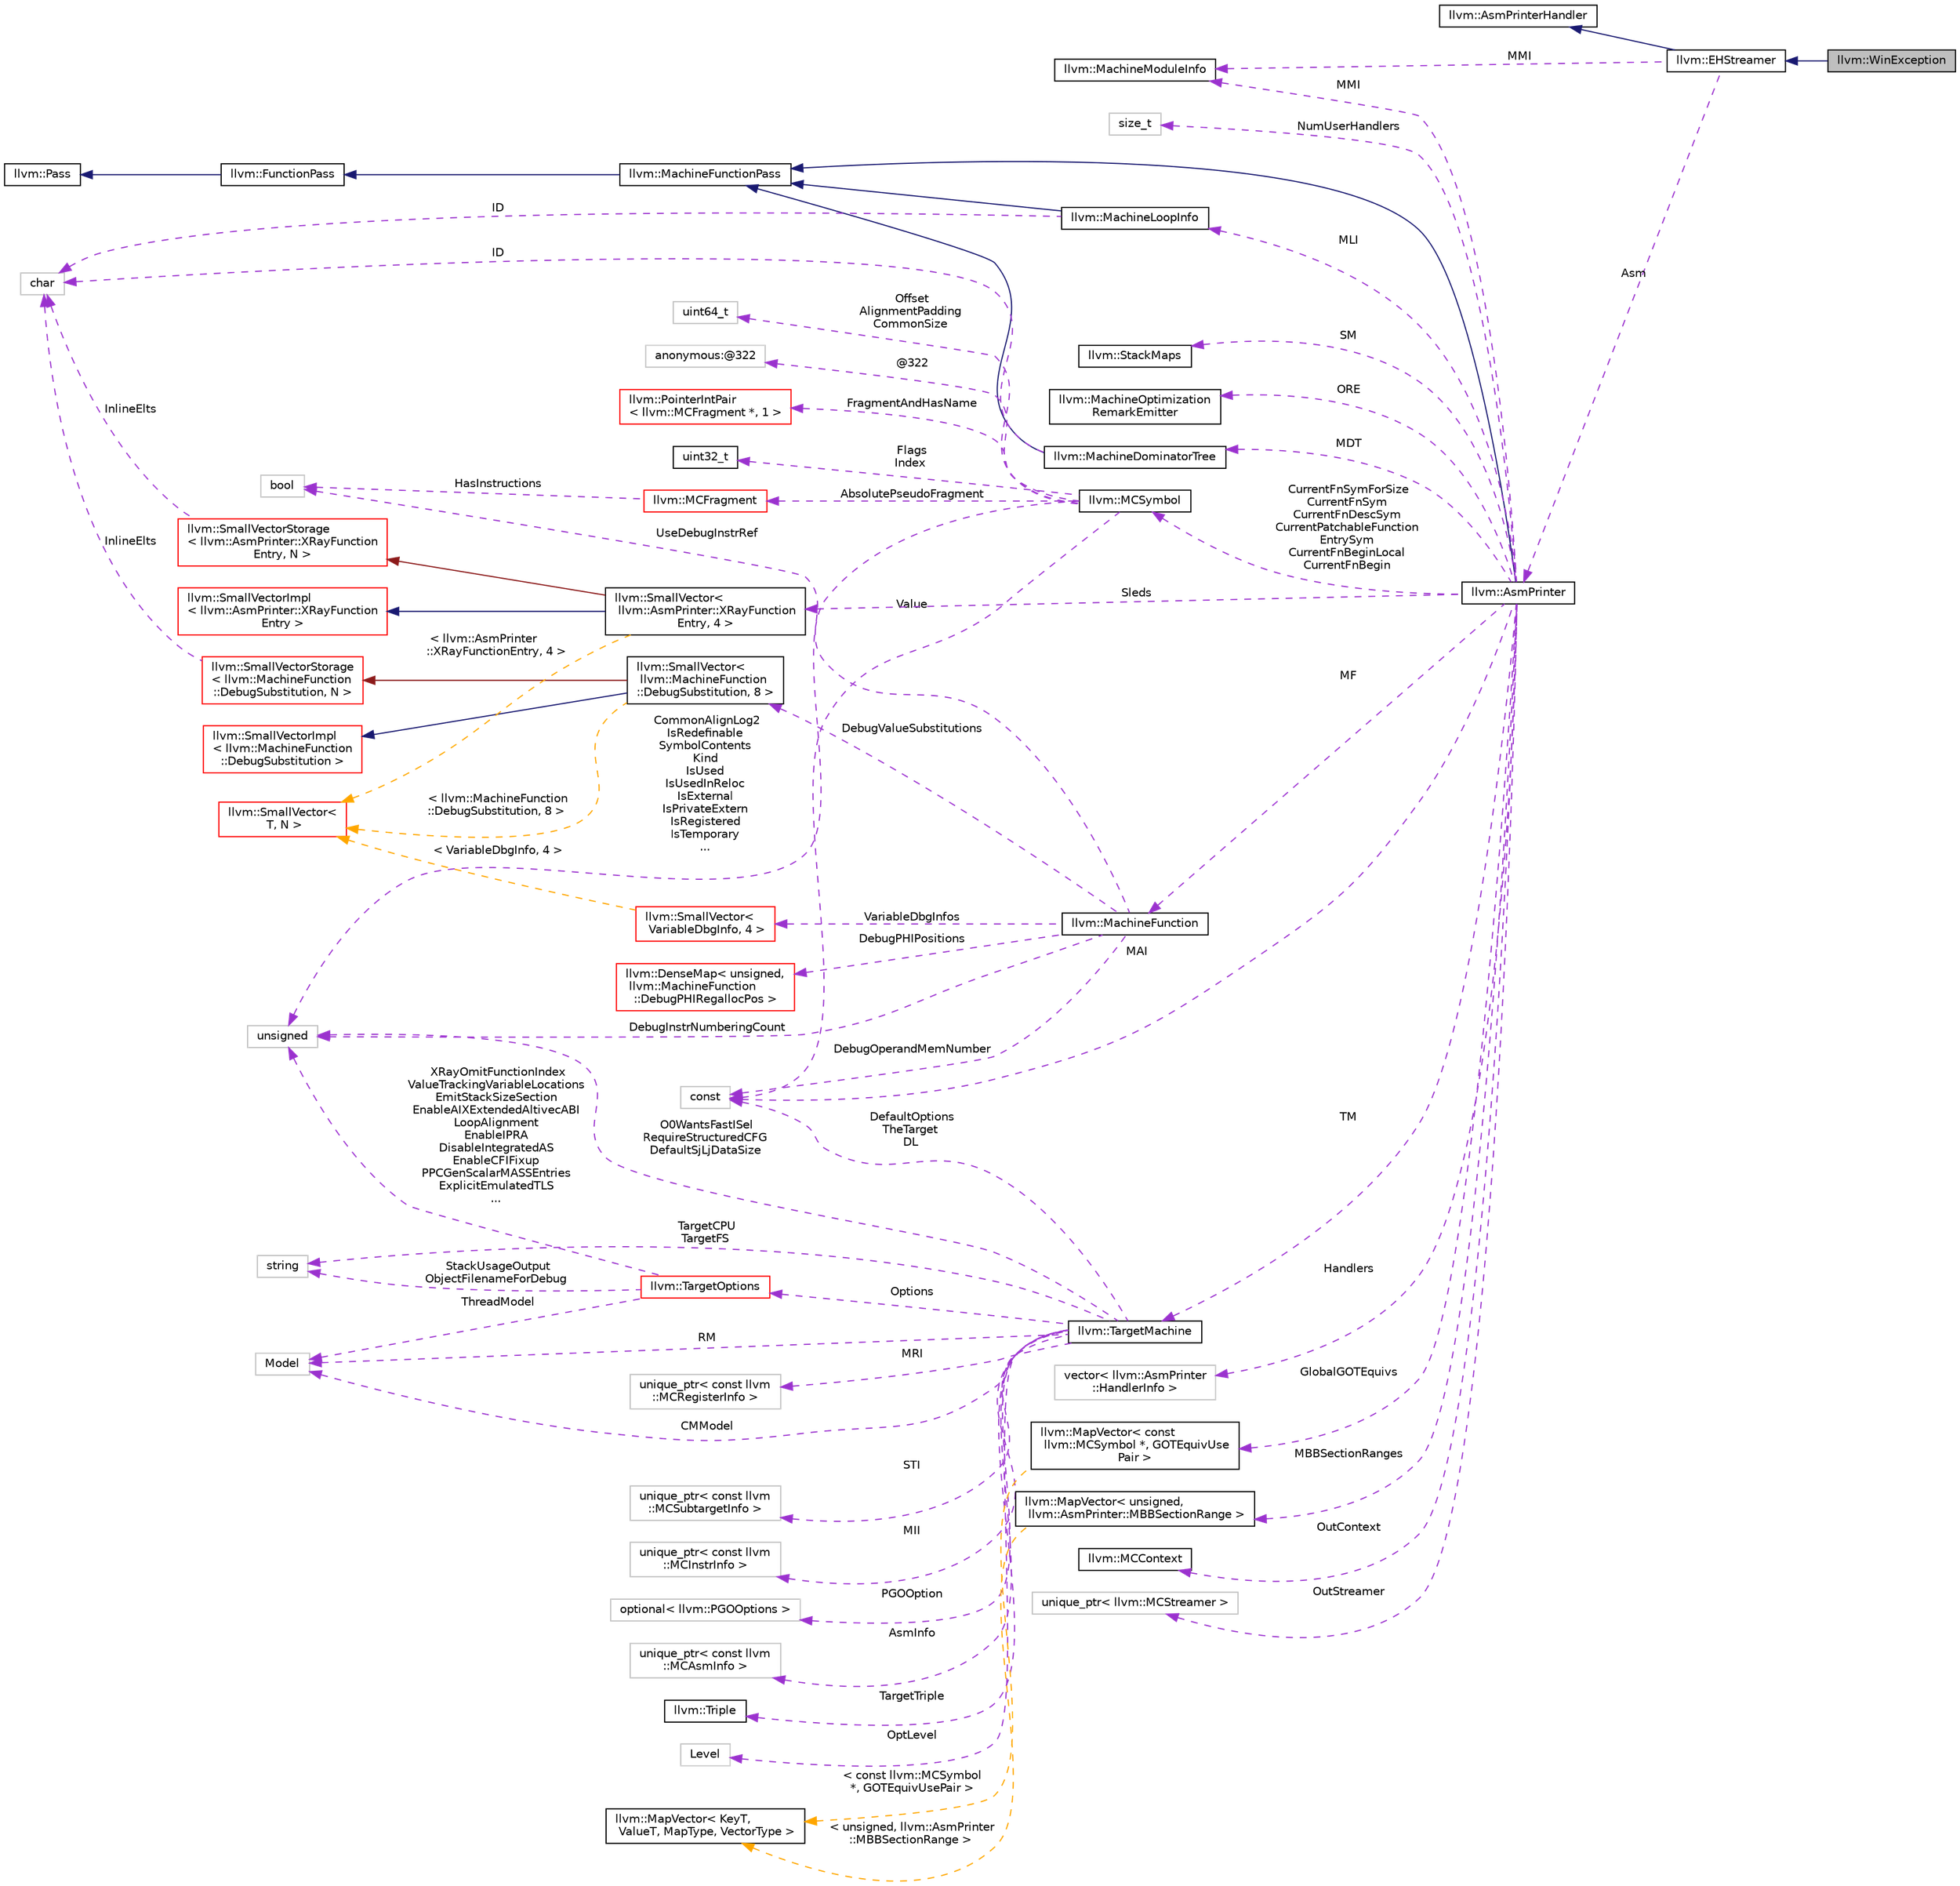 digraph "llvm::WinException"
{
 // LATEX_PDF_SIZE
  bgcolor="transparent";
  edge [fontname="Helvetica",fontsize="10",labelfontname="Helvetica",labelfontsize="10"];
  node [fontname="Helvetica",fontsize="10",shape=record];
  rankdir="LR";
  Node1 [label="llvm::WinException",height=0.2,width=0.4,color="black", fillcolor="grey75", style="filled", fontcolor="black",tooltip=" "];
  Node2 -> Node1 [dir="back",color="midnightblue",fontsize="10",style="solid",fontname="Helvetica"];
  Node2 [label="llvm::EHStreamer",height=0.2,width=0.4,color="black",URL="$classllvm_1_1EHStreamer.html",tooltip="Emits exception handling directives."];
  Node3 -> Node2 [dir="back",color="midnightblue",fontsize="10",style="solid",fontname="Helvetica"];
  Node3 [label="llvm::AsmPrinterHandler",height=0.2,width=0.4,color="black",URL="$classllvm_1_1AsmPrinterHandler.html",tooltip="Collects and handles AsmPrinter objects required to build debug or EH information."];
  Node4 -> Node2 [dir="back",color="darkorchid3",fontsize="10",style="dashed",label=" MMI" ,fontname="Helvetica"];
  Node4 [label="llvm::MachineModuleInfo",height=0.2,width=0.4,color="black",URL="$classllvm_1_1MachineModuleInfo.html",tooltip="This class contains meta information specific to a module."];
  Node5 -> Node2 [dir="back",color="darkorchid3",fontsize="10",style="dashed",label=" Asm" ,fontname="Helvetica"];
  Node5 [label="llvm::AsmPrinter",height=0.2,width=0.4,color="black",URL="$classllvm_1_1AsmPrinter.html",tooltip="This class is intended to be used as a driving class for all asm writers."];
  Node6 -> Node5 [dir="back",color="midnightblue",fontsize="10",style="solid",fontname="Helvetica"];
  Node6 [label="llvm::MachineFunctionPass",height=0.2,width=0.4,color="black",URL="$classllvm_1_1MachineFunctionPass.html",tooltip="MachineFunctionPass - This class adapts the FunctionPass interface to allow convenient creation of pa..."];
  Node7 -> Node6 [dir="back",color="midnightblue",fontsize="10",style="solid",fontname="Helvetica"];
  Node7 [label="llvm::FunctionPass",height=0.2,width=0.4,color="black",URL="$classllvm_1_1FunctionPass.html",tooltip="FunctionPass class - This class is used to implement most global optimizations."];
  Node8 -> Node7 [dir="back",color="midnightblue",fontsize="10",style="solid",fontname="Helvetica"];
  Node8 [label="llvm::Pass",height=0.2,width=0.4,color="black",URL="$classllvm_1_1Pass.html",tooltip="Pass interface - Implemented by all 'passes'."];
  Node9 -> Node5 [dir="back",color="darkorchid3",fontsize="10",style="dashed",label=" SM" ,fontname="Helvetica"];
  Node9 [label="llvm::StackMaps",height=0.2,width=0.4,color="black",URL="$classllvm_1_1StackMaps.html",tooltip=" "];
  Node10 -> Node5 [dir="back",color="darkorchid3",fontsize="10",style="dashed",label=" ORE" ,fontname="Helvetica"];
  Node10 [label="llvm::MachineOptimization\lRemarkEmitter",height=0.2,width=0.4,color="black",URL="$classllvm_1_1MachineOptimizationRemarkEmitter.html",tooltip="The optimization diagnostic interface."];
  Node11 -> Node5 [dir="back",color="darkorchid3",fontsize="10",style="dashed",label=" MLI" ,fontname="Helvetica"];
  Node11 [label="llvm::MachineLoopInfo",height=0.2,width=0.4,color="black",URL="$classllvm_1_1MachineLoopInfo.html",tooltip=" "];
  Node6 -> Node11 [dir="back",color="midnightblue",fontsize="10",style="solid",fontname="Helvetica"];
  Node12 -> Node11 [dir="back",color="darkorchid3",fontsize="10",style="dashed",label=" ID" ,fontname="Helvetica"];
  Node12 [label="char",height=0.2,width=0.4,color="grey75",tooltip=" "];
  Node13 -> Node5 [dir="back",color="darkorchid3",fontsize="10",style="dashed",label=" MF" ,fontname="Helvetica"];
  Node13 [label="llvm::MachineFunction",height=0.2,width=0.4,color="black",URL="$classllvm_1_1MachineFunction.html",tooltip=" "];
  Node14 -> Node13 [dir="back",color="darkorchid3",fontsize="10",style="dashed",label=" DebugValueSubstitutions" ,fontname="Helvetica"];
  Node14 [label="llvm::SmallVector\<\l llvm::MachineFunction\l::DebugSubstitution, 8 \>",height=0.2,width=0.4,color="black",URL="$classllvm_1_1SmallVector.html",tooltip=" "];
  Node15 -> Node14 [dir="back",color="midnightblue",fontsize="10",style="solid",fontname="Helvetica"];
  Node15 [label="llvm::SmallVectorImpl\l\< llvm::MachineFunction\l::DebugSubstitution \>",height=0.2,width=0.4,color="red",URL="$classllvm_1_1SmallVectorImpl.html",tooltip=" "];
  Node17 -> Node14 [dir="back",color="firebrick4",fontsize="10",style="solid",fontname="Helvetica"];
  Node17 [label="llvm::SmallVectorStorage\l\< llvm::MachineFunction\l::DebugSubstitution, N \>",height=0.2,width=0.4,color="red",URL="$structllvm_1_1SmallVectorStorage.html",tooltip=" "];
  Node12 -> Node17 [dir="back",color="darkorchid3",fontsize="10",style="dashed",label=" InlineElts" ,fontname="Helvetica"];
  Node19 -> Node14 [dir="back",color="orange",fontsize="10",style="dashed",label=" \< llvm::MachineFunction\l::DebugSubstitution, 8 \>" ,fontname="Helvetica"];
  Node19 [label="llvm::SmallVector\<\l T, N \>",height=0.2,width=0.4,color="red",URL="$classllvm_1_1SmallVector.html",tooltip="This is a 'vector' (really, a variable-sized array), optimized for the case when the array is small."];
  Node21 -> Node13 [dir="back",color="darkorchid3",fontsize="10",style="dashed",label=" DebugPHIPositions" ,fontname="Helvetica"];
  Node21 [label="llvm::DenseMap\< unsigned,\l llvm::MachineFunction\l::DebugPHIRegallocPos \>",height=0.2,width=0.4,color="red",URL="$classllvm_1_1DenseMap.html",tooltip=" "];
  Node27 -> Node13 [dir="back",color="darkorchid3",fontsize="10",style="dashed",label=" UseDebugInstrRef" ,fontname="Helvetica"];
  Node27 [label="bool",height=0.2,width=0.4,color="grey75",tooltip=" "];
  Node28 -> Node13 [dir="back",color="darkorchid3",fontsize="10",style="dashed",label=" DebugOperandMemNumber" ,fontname="Helvetica"];
  Node28 [label="const",height=0.2,width=0.4,color="grey75",tooltip=" "];
  Node29 -> Node13 [dir="back",color="darkorchid3",fontsize="10",style="dashed",label=" DebugInstrNumberingCount" ,fontname="Helvetica"];
  Node29 [label="unsigned",height=0.2,width=0.4,color="grey75",tooltip=" "];
  Node30 -> Node13 [dir="back",color="darkorchid3",fontsize="10",style="dashed",label=" VariableDbgInfos" ,fontname="Helvetica"];
  Node30 [label="llvm::SmallVector\<\l VariableDbgInfo, 4 \>",height=0.2,width=0.4,color="red",URL="$classllvm_1_1SmallVector.html",tooltip=" "];
  Node19 -> Node30 [dir="back",color="orange",fontsize="10",style="dashed",label=" \< VariableDbgInfo, 4 \>" ,fontname="Helvetica"];
  Node33 -> Node5 [dir="back",color="darkorchid3",fontsize="10",style="dashed",label=" MDT" ,fontname="Helvetica"];
  Node33 [label="llvm::MachineDominatorTree",height=0.2,width=0.4,color="black",URL="$classllvm_1_1MachineDominatorTree.html",tooltip="DominatorTree Class - Concrete subclass of DominatorTreeBase that is used to compute a normal dominat..."];
  Node6 -> Node33 [dir="back",color="midnightblue",fontsize="10",style="solid",fontname="Helvetica"];
  Node12 -> Node33 [dir="back",color="darkorchid3",fontsize="10",style="dashed",label=" ID" ,fontname="Helvetica"];
  Node4 -> Node5 [dir="back",color="darkorchid3",fontsize="10",style="dashed",label=" MMI" ,fontname="Helvetica"];
  Node34 -> Node5 [dir="back",color="darkorchid3",fontsize="10",style="dashed",label=" TM" ,fontname="Helvetica"];
  Node34 [label="llvm::TargetMachine",height=0.2,width=0.4,color="black",URL="$classllvm_1_1TargetMachine.html",tooltip="Primary interface to the complete machine description for the target machine."];
  Node35 -> Node34 [dir="back",color="darkorchid3",fontsize="10",style="dashed",label=" Options" ,fontname="Helvetica"];
  Node35 [label="llvm::TargetOptions",height=0.2,width=0.4,color="red",URL="$classllvm_1_1TargetOptions.html",tooltip=" "];
  Node40 -> Node35 [dir="back",color="darkorchid3",fontsize="10",style="dashed",label=" ThreadModel" ,fontname="Helvetica"];
  Node40 [label="Model",height=0.2,width=0.4,color="grey75",tooltip=" "];
  Node51 -> Node35 [dir="back",color="darkorchid3",fontsize="10",style="dashed",label=" StackUsageOutput\nObjectFilenameForDebug" ,fontname="Helvetica"];
  Node51 [label="string",height=0.2,width=0.4,color="grey75",tooltip=" "];
  Node29 -> Node35 [dir="back",color="darkorchid3",fontsize="10",style="dashed",label=" XRayOmitFunctionIndex\nValueTrackingVariableLocations\nEmitStackSizeSection\nEnableAIXExtendedAltivecABI\nLoopAlignment\nEnableIPRA\nDisableIntegratedAS\nEnableCFIFixup\nPPCGenScalarMASSEntries\nExplicitEmulatedTLS\n..." ,fontname="Helvetica"];
  Node56 -> Node34 [dir="back",color="darkorchid3",fontsize="10",style="dashed",label=" MRI" ,fontname="Helvetica"];
  Node56 [label="unique_ptr\< const llvm\l::MCRegisterInfo \>",height=0.2,width=0.4,color="grey75",tooltip=" "];
  Node57 -> Node34 [dir="back",color="darkorchid3",fontsize="10",style="dashed",label=" STI" ,fontname="Helvetica"];
  Node57 [label="unique_ptr\< const llvm\l::MCSubtargetInfo \>",height=0.2,width=0.4,color="grey75",tooltip=" "];
  Node58 -> Node34 [dir="back",color="darkorchid3",fontsize="10",style="dashed",label=" MII" ,fontname="Helvetica"];
  Node58 [label="unique_ptr\< const llvm\l::MCInstrInfo \>",height=0.2,width=0.4,color="grey75",tooltip=" "];
  Node40 -> Node34 [dir="back",color="darkorchid3",fontsize="10",style="dashed",label=" RM" ,fontname="Helvetica"];
  Node59 -> Node34 [dir="back",color="darkorchid3",fontsize="10",style="dashed",label=" PGOOption" ,fontname="Helvetica"];
  Node59 [label="optional\< llvm::PGOOptions \>",height=0.2,width=0.4,color="grey75",tooltip=" "];
  Node60 -> Node34 [dir="back",color="darkorchid3",fontsize="10",style="dashed",label=" OptLevel" ,fontname="Helvetica"];
  Node60 [label="Level",height=0.2,width=0.4,color="grey75",tooltip=" "];
  Node51 -> Node34 [dir="back",color="darkorchid3",fontsize="10",style="dashed",label=" TargetCPU\nTargetFS" ,fontname="Helvetica"];
  Node61 -> Node34 [dir="back",color="darkorchid3",fontsize="10",style="dashed",label=" AsmInfo" ,fontname="Helvetica"];
  Node61 [label="unique_ptr\< const llvm\l::MCAsmInfo \>",height=0.2,width=0.4,color="grey75",tooltip=" "];
  Node40 -> Node34 [dir="back",color="darkorchid3",fontsize="10",style="dashed",label=" CMModel" ,fontname="Helvetica"];
  Node62 -> Node34 [dir="back",color="darkorchid3",fontsize="10",style="dashed",label=" TargetTriple" ,fontname="Helvetica"];
  Node62 [label="llvm::Triple",height=0.2,width=0.4,color="black",URL="$classllvm_1_1Triple.html",tooltip="Triple - Helper class for working with autoconf configuration names."];
  Node29 -> Node34 [dir="back",color="darkorchid3",fontsize="10",style="dashed",label=" O0WantsFastISel\nRequireStructuredCFG\nDefaultSjLjDataSize" ,fontname="Helvetica"];
  Node28 -> Node34 [dir="back",color="darkorchid3",fontsize="10",style="dashed",label=" DefaultOptions\nTheTarget\nDL" ,fontname="Helvetica"];
  Node63 -> Node5 [dir="back",color="darkorchid3",fontsize="10",style="dashed",label=" Sleds" ,fontname="Helvetica"];
  Node63 [label="llvm::SmallVector\<\l llvm::AsmPrinter::XRayFunction\lEntry, 4 \>",height=0.2,width=0.4,color="black",URL="$classllvm_1_1SmallVector.html",tooltip=" "];
  Node64 -> Node63 [dir="back",color="midnightblue",fontsize="10",style="solid",fontname="Helvetica"];
  Node64 [label="llvm::SmallVectorImpl\l\< llvm::AsmPrinter::XRayFunction\lEntry \>",height=0.2,width=0.4,color="red",URL="$classllvm_1_1SmallVectorImpl.html",tooltip=" "];
  Node65 -> Node63 [dir="back",color="firebrick4",fontsize="10",style="solid",fontname="Helvetica"];
  Node65 [label="llvm::SmallVectorStorage\l\< llvm::AsmPrinter::XRayFunction\lEntry, N \>",height=0.2,width=0.4,color="red",URL="$structllvm_1_1SmallVectorStorage.html",tooltip=" "];
  Node12 -> Node65 [dir="back",color="darkorchid3",fontsize="10",style="dashed",label=" InlineElts" ,fontname="Helvetica"];
  Node19 -> Node63 [dir="back",color="orange",fontsize="10",style="dashed",label=" \< llvm::AsmPrinter\l::XRayFunctionEntry, 4 \>" ,fontname="Helvetica"];
  Node66 -> Node5 [dir="back",color="darkorchid3",fontsize="10",style="dashed",label=" Handlers" ,fontname="Helvetica"];
  Node66 [label="vector\< llvm::AsmPrinter\l::HandlerInfo \>",height=0.2,width=0.4,color="grey75",tooltip=" "];
  Node67 -> Node5 [dir="back",color="darkorchid3",fontsize="10",style="dashed",label=" MBBSectionRanges" ,fontname="Helvetica"];
  Node67 [label="llvm::MapVector\< unsigned,\l llvm::AsmPrinter::MBBSectionRange \>",height=0.2,width=0.4,color="black",URL="$classllvm_1_1MapVector.html",tooltip=" "];
  Node68 -> Node67 [dir="back",color="orange",fontsize="10",style="dashed",label=" \< unsigned, llvm::AsmPrinter\l::MBBSectionRange \>" ,fontname="Helvetica"];
  Node68 [label="llvm::MapVector\< KeyT,\l ValueT, MapType, VectorType \>",height=0.2,width=0.4,color="black",URL="$classllvm_1_1MapVector.html",tooltip="This class implements a map that also provides access to all stored values in a deterministic order."];
  Node69 -> Node5 [dir="back",color="darkorchid3",fontsize="10",style="dashed",label=" CurrentFnSymForSize\nCurrentFnSym\nCurrentFnDescSym\nCurrentPatchableFunction\lEntrySym\nCurrentFnBeginLocal\nCurrentFnBegin" ,fontname="Helvetica"];
  Node69 [label="llvm::MCSymbol",height=0.2,width=0.4,color="black",URL="$classllvm_1_1MCSymbol.html",tooltip="MCSymbol - Instances of this class represent a symbol name in the MC file, and MCSymbols are created ..."];
  Node70 -> Node69 [dir="back",color="darkorchid3",fontsize="10",style="dashed",label=" Offset\nAlignmentPadding\nCommonSize" ,fontname="Helvetica"];
  Node70 [label="uint64_t",height=0.2,width=0.4,color="grey75",tooltip=" "];
  Node71 -> Node69 [dir="back",color="darkorchid3",fontsize="10",style="dashed",label=" @322" ,fontname="Helvetica"];
  Node71 [label="anonymous:@322",height=0.2,width=0.4,color="grey75",tooltip=" "];
  Node72 -> Node69 [dir="back",color="darkorchid3",fontsize="10",style="dashed",label=" AbsolutePseudoFragment" ,fontname="Helvetica"];
  Node72 [label="llvm::MCFragment",height=0.2,width=0.4,color="red",URL="$classllvm_1_1MCFragment.html",tooltip=" "];
  Node27 -> Node72 [dir="back",color="darkorchid3",fontsize="10",style="dashed",label=" HasInstructions" ,fontname="Helvetica"];
  Node86 -> Node69 [dir="back",color="darkorchid3",fontsize="10",style="dashed",label=" FragmentAndHasName" ,fontname="Helvetica"];
  Node86 [label="llvm::PointerIntPair\l\< llvm::MCFragment *, 1 \>",height=0.2,width=0.4,color="red",URL="$classllvm_1_1PointerIntPair.html",tooltip=" "];
  Node88 -> Node69 [dir="back",color="darkorchid3",fontsize="10",style="dashed",label=" Flags\nIndex" ,fontname="Helvetica"];
  Node88 [label="uint32_t",height=0.2,width=0.4,color="black",URL="$classuint32__t.html",tooltip=" "];
  Node28 -> Node69 [dir="back",color="darkorchid3",fontsize="10",style="dashed",label=" Value" ,fontname="Helvetica"];
  Node29 -> Node69 [dir="back",color="darkorchid3",fontsize="10",style="dashed",label=" CommonAlignLog2\nIsRedefinable\nSymbolContents\nKind\nIsUsed\nIsUsedInReloc\nIsExternal\nIsPrivateExtern\nIsRegistered\nIsTemporary\n..." ,fontname="Helvetica"];
  Node89 -> Node5 [dir="back",color="darkorchid3",fontsize="10",style="dashed",label=" OutContext" ,fontname="Helvetica"];
  Node89 [label="llvm::MCContext",height=0.2,width=0.4,color="black",URL="$classllvm_1_1MCContext.html",tooltip="Context object for machine code objects."];
  Node28 -> Node5 [dir="back",color="darkorchid3",fontsize="10",style="dashed",label=" MAI" ,fontname="Helvetica"];
  Node90 -> Node5 [dir="back",color="darkorchid3",fontsize="10",style="dashed",label=" OutStreamer" ,fontname="Helvetica"];
  Node90 [label="unique_ptr\< llvm::MCStreamer \>",height=0.2,width=0.4,color="grey75",tooltip=" "];
  Node91 -> Node5 [dir="back",color="darkorchid3",fontsize="10",style="dashed",label=" NumUserHandlers" ,fontname="Helvetica"];
  Node91 [label="size_t",height=0.2,width=0.4,color="grey75",tooltip=" "];
  Node92 -> Node5 [dir="back",color="darkorchid3",fontsize="10",style="dashed",label=" GlobalGOTEquivs" ,fontname="Helvetica"];
  Node92 [label="llvm::MapVector\< const\l llvm::MCSymbol *, GOTEquivUse\lPair \>",height=0.2,width=0.4,color="black",URL="$classllvm_1_1MapVector.html",tooltip=" "];
  Node68 -> Node92 [dir="back",color="orange",fontsize="10",style="dashed",label=" \< const llvm::MCSymbol\l *, GOTEquivUsePair \>" ,fontname="Helvetica"];
}
